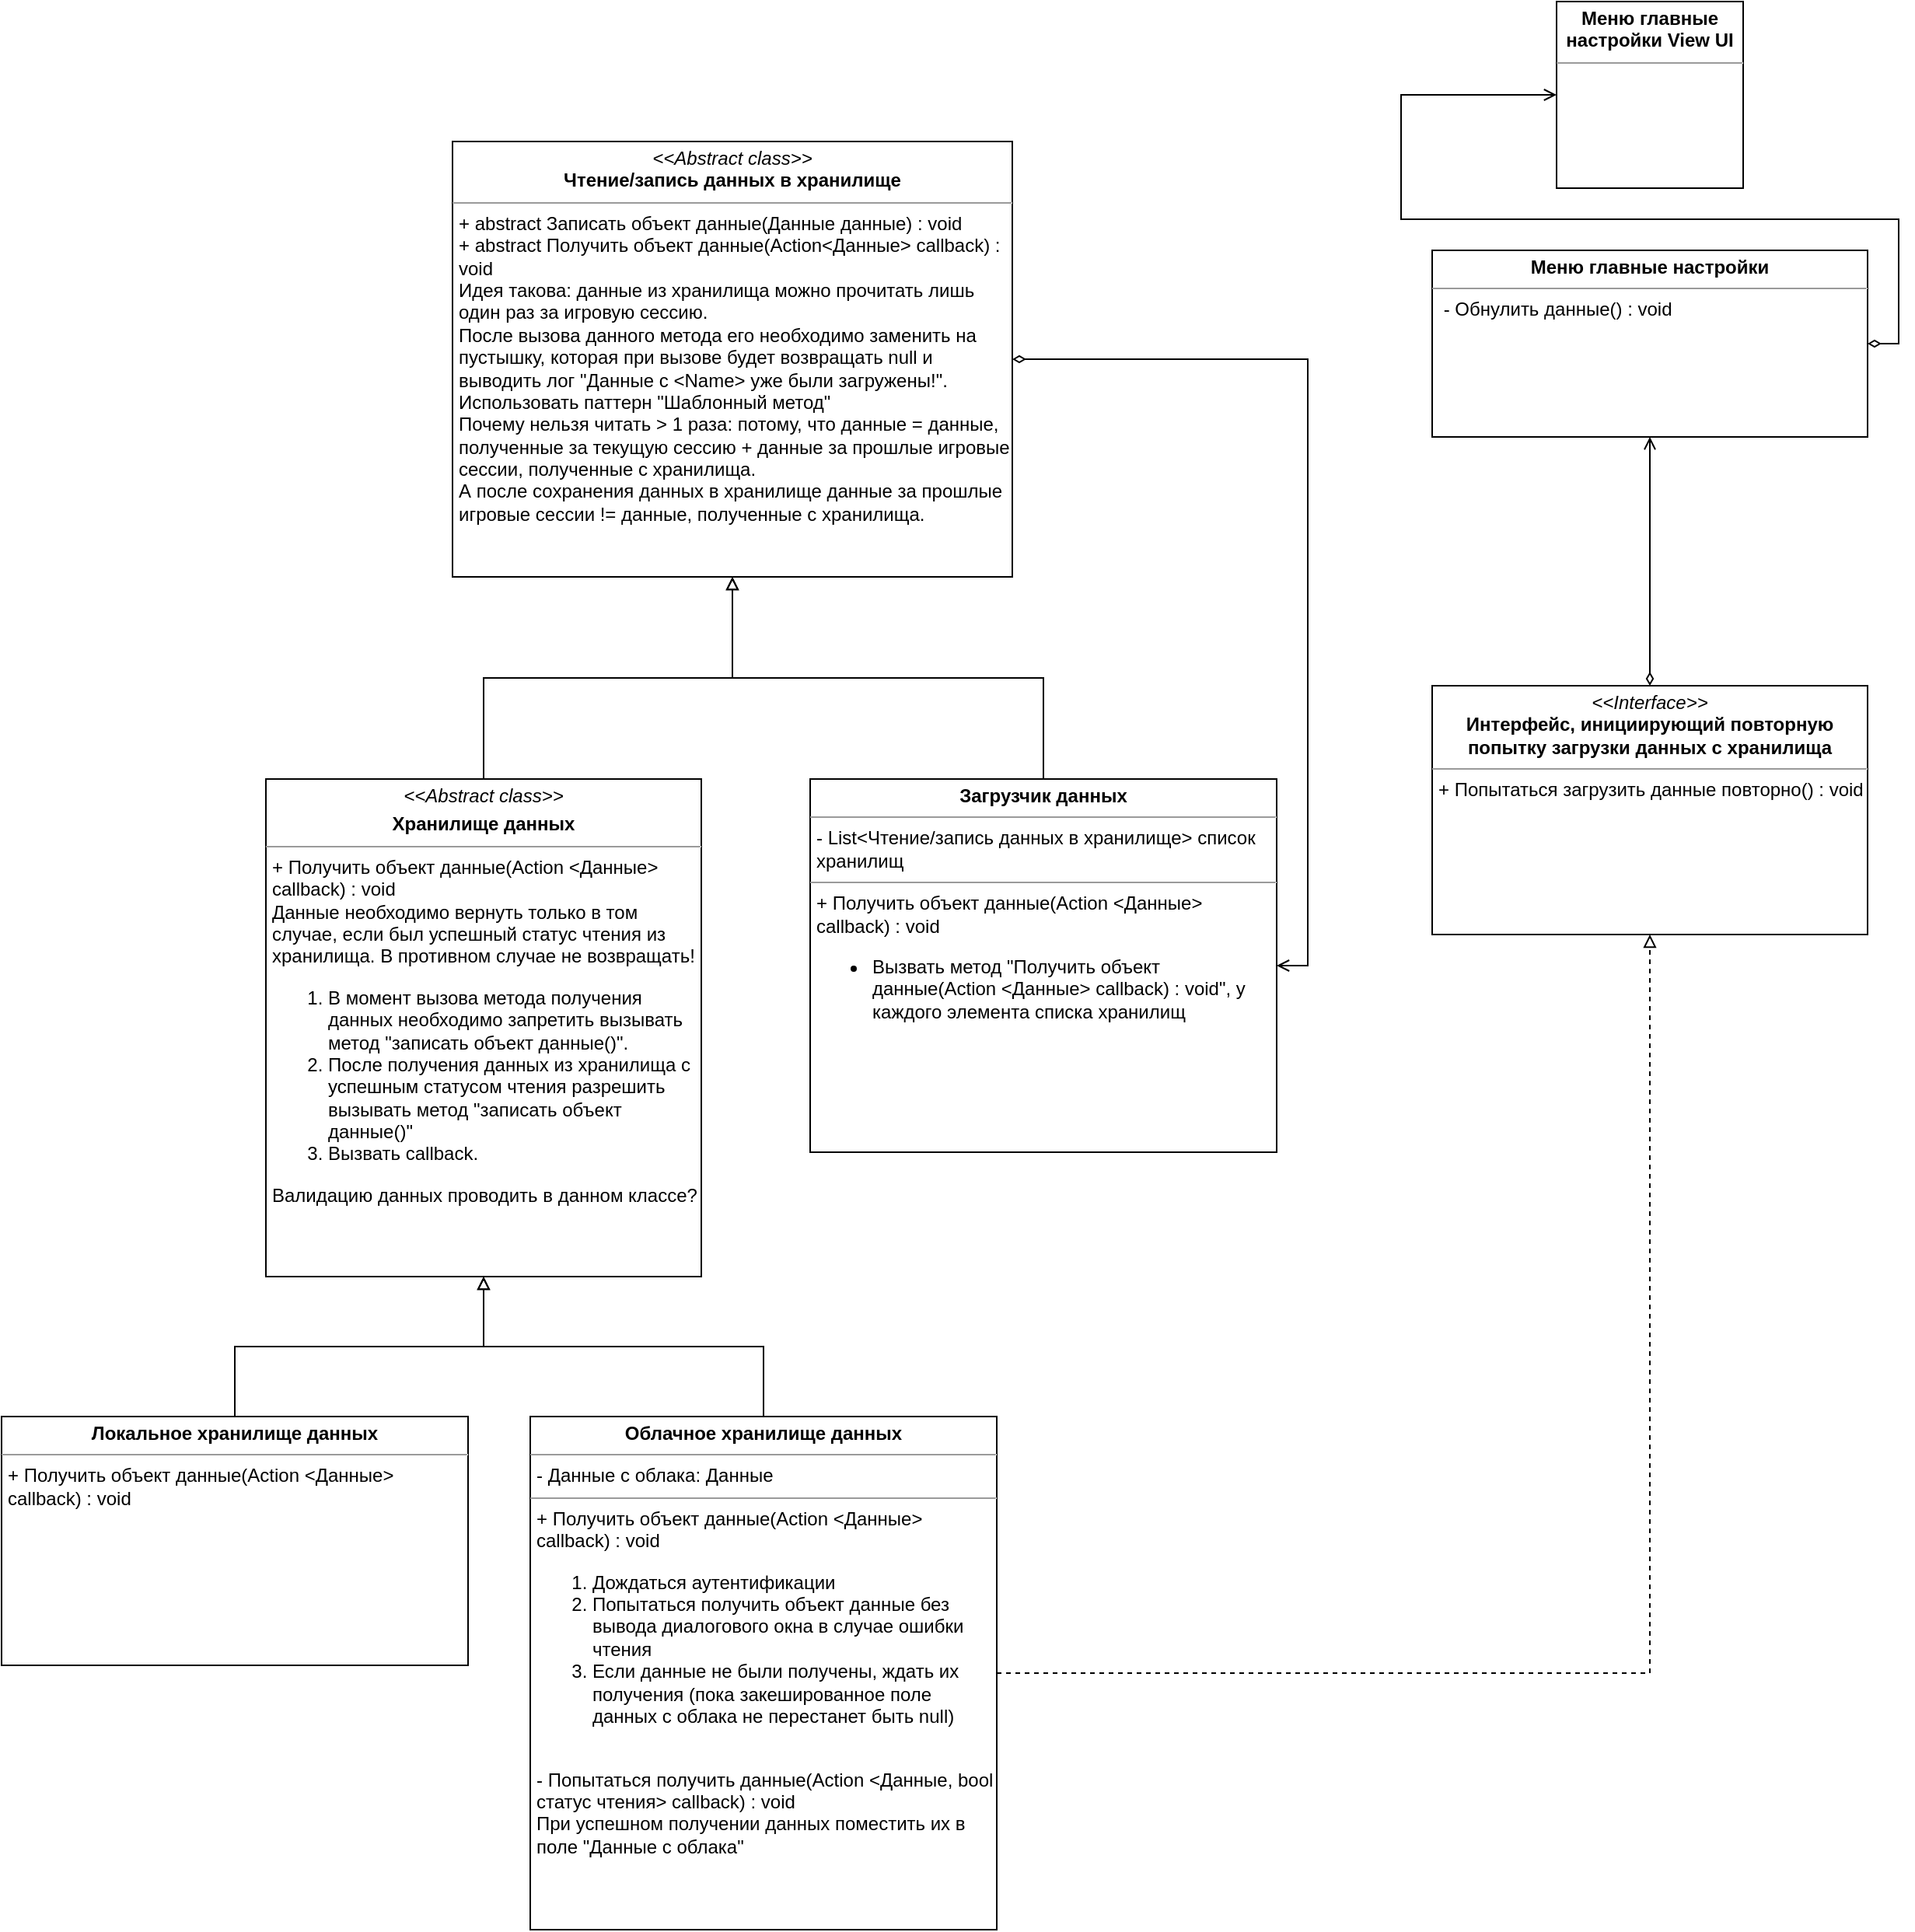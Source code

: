 <mxfile version="13.9.9" type="device"><diagram id="maa8xAjAnDpQ0KqKedxM" name="Page-1"><mxGraphModel dx="1024" dy="592" grid="1" gridSize="10" guides="1" tooltips="1" connect="1" arrows="1" fold="1" page="1" pageScale="1" pageWidth="827" pageHeight="1169" math="0" shadow="0"><root><mxCell id="0"/><mxCell id="1" parent="0"/><mxCell id="YBzx3935GgeBYoLELwdb-41" style="edgeStyle=orthogonalEdgeStyle;rounded=0;orthogonalLoop=1;jettySize=auto;html=1;exitX=0.5;exitY=0;exitDx=0;exitDy=0;entryX=0.5;entryY=1;entryDx=0;entryDy=0;startArrow=none;startFill=0;endArrow=block;endFill=0;fontSize=14;dashed=1;" parent="1" edge="1"><mxGeometry relative="1" as="geometry"><mxPoint x="440" y="1320" as="sourcePoint"/></mxGeometry></mxCell><mxCell id="LjchG67tJU1flezz057_-19" style="edgeStyle=orthogonalEdgeStyle;rounded=0;orthogonalLoop=1;jettySize=auto;html=1;exitX=1;exitY=0.5;exitDx=0;exitDy=0;entryX=1;entryY=0.5;entryDx=0;entryDy=0;endArrow=open;endFill=0;startArrow=diamondThin;startFill=0;" parent="1" source="SGpDZevb3zzg-q3IUMNf-2" target="LjchG67tJU1flezz057_-16" edge="1"><mxGeometry relative="1" as="geometry"/></mxCell><mxCell id="LjchG67tJU1flezz057_-2" style="edgeStyle=orthogonalEdgeStyle;rounded=0;orthogonalLoop=1;jettySize=auto;html=1;exitX=0.5;exitY=0;exitDx=0;exitDy=0;startArrow=none;startFill=0;endArrow=block;endFill=0;fontSize=14;entryX=0.5;entryY=1;entryDx=0;entryDy=0;" parent="1" source="LjchG67tJU1flezz057_-3" target="SGpDZevb3zzg-q3IUMNf-2" edge="1"><mxGeometry relative="1" as="geometry"><mxPoint x="300" y="590" as="targetPoint"/></mxGeometry></mxCell><mxCell id="LjchG67tJU1flezz057_-3" value="&lt;p style=&quot;margin: 0px ; margin-top: 4px ; text-align: center&quot;&gt;&lt;i&gt;&amp;lt;&amp;lt;Abstract class&amp;gt;&amp;gt;&lt;/i&gt;&lt;b&gt;&lt;br&gt;&lt;/b&gt;&lt;/p&gt;&lt;p style=&quot;margin: 0px ; margin-top: 4px ; text-align: center&quot;&gt;&lt;b&gt;Хранилище данных&lt;/b&gt;&lt;/p&gt;&lt;hr size=&quot;1&quot;&gt;&lt;p style=&quot;margin: 0px ; margin-left: 4px&quot;&gt;+ Получить объект данные(Action &amp;lt;Данные&amp;gt; callback) : void&lt;br&gt;&lt;/p&gt;&lt;p style=&quot;margin: 0px ; margin-left: 4px&quot;&gt;Данные необходимо вернуть только в том случае, если был успешный статус чтения из хранилища. В противном случае не возвращать!&lt;/p&gt;&lt;ol&gt;&lt;li&gt;В момент вызова метода получения данных необходимо запретить вызывать метод &quot;записать объект данные()&quot;.&lt;/li&gt;&lt;li&gt;После получения данных из хранилища с успешным статусом чтения разрешить вызывать метод &quot;записать объект данные()&quot;&lt;/li&gt;&lt;li&gt;Вызвать callback.&lt;/li&gt;&lt;/ol&gt;&lt;div&gt;&lt;p style=&quot;margin: 0px 0px 0px 4px&quot;&gt;Валидацию данных проводить в данном классе?&lt;/p&gt;&lt;/div&gt;&lt;p&gt;&lt;/p&gt;" style="verticalAlign=top;align=left;overflow=fill;fontSize=12;fontFamily=Helvetica;html=1;whiteSpace=wrap;rounded=0;glass=0;shadow=0;sketch=0;spacingLeft=0;spacing=0;" parent="1" vertex="1"><mxGeometry x="240" y="570" width="280" height="320" as="geometry"/></mxCell><mxCell id="LjchG67tJU1flezz057_-13" style="edgeStyle=orthogonalEdgeStyle;rounded=0;orthogonalLoop=1;jettySize=auto;html=1;exitX=0.5;exitY=0;exitDx=0;exitDy=0;entryX=0.5;entryY=1;entryDx=0;entryDy=0;endArrow=block;endFill=0;" parent="1" source="LjchG67tJU1flezz057_-8" target="LjchG67tJU1flezz057_-3" edge="1"><mxGeometry relative="1" as="geometry"/></mxCell><mxCell id="SGpDZevb3zzg-q3IUMNf-4" style="edgeStyle=orthogonalEdgeStyle;rounded=0;orthogonalLoop=1;jettySize=auto;html=1;exitX=1;exitY=0.5;exitDx=0;exitDy=0;entryX=0.5;entryY=1;entryDx=0;entryDy=0;dashed=1;endArrow=block;endFill=0;" parent="1" source="LjchG67tJU1flezz057_-8" target="SGpDZevb3zzg-q3IUMNf-3" edge="1"><mxGeometry relative="1" as="geometry"/></mxCell><mxCell id="LjchG67tJU1flezz057_-8" value="&lt;p style=&quot;margin: 4px 0px 0px ; text-align: center&quot;&gt;&lt;b&gt;Облачное хранилище данных&lt;/b&gt;&lt;/p&gt;&lt;hr size=&quot;1&quot;&gt;&lt;p style=&quot;margin: 0px 0px 0px 4px&quot;&gt;- Данные с облака: Данные&lt;/p&gt;&lt;hr size=&quot;1&quot;&gt;&lt;p style=&quot;margin: 0px 0px 0px 4px&quot;&gt;+ Получить объект данные(Action &amp;lt;Данные&amp;gt; callback) : void&lt;/p&gt;&lt;p style=&quot;margin: 0px 0px 0px 4px&quot;&gt;&lt;/p&gt;&lt;ol&gt;&lt;li&gt;Дождаться аутентификации&lt;/li&gt;&lt;li&gt;Попытаться получить объект данные без вывода диалогового окна в случае ошибки чтения&lt;/li&gt;&lt;li&gt;Если данные не были получены, ждать их получения (пока закешированное поле данных с облака не перестанет быть null)&lt;/li&gt;&lt;/ol&gt;&lt;p&gt;&lt;/p&gt;&lt;p style=&quot;margin: 0px 0px 0px 4px&quot;&gt;&lt;br&gt;&lt;/p&gt;&lt;p style=&quot;margin: 0px 0px 0px 4px&quot;&gt;- Попытаться получить данные(Action &amp;lt;Данные, bool статус чтения&amp;gt; callback) : void&lt;/p&gt;&lt;p style=&quot;margin: 0px 0px 0px 4px&quot;&gt;При успешном получении данных поместить их в поле &quot;Данные с облака&quot;&lt;/p&gt;&lt;p&gt;&lt;/p&gt;" style="verticalAlign=top;align=left;overflow=fill;fontSize=12;fontFamily=Helvetica;html=1;whiteSpace=wrap;" parent="1" vertex="1"><mxGeometry x="410" y="980" width="300" height="330" as="geometry"/></mxCell><mxCell id="LjchG67tJU1flezz057_-12" style="edgeStyle=orthogonalEdgeStyle;rounded=0;orthogonalLoop=1;jettySize=auto;html=1;exitX=0.5;exitY=0;exitDx=0;exitDy=0;entryX=0.5;entryY=1;entryDx=0;entryDy=0;endArrow=block;endFill=0;" parent="1" source="LjchG67tJU1flezz057_-11" target="LjchG67tJU1flezz057_-3" edge="1"><mxGeometry relative="1" as="geometry"/></mxCell><mxCell id="LjchG67tJU1flezz057_-11" value="&lt;p style=&quot;margin: 0px ; margin-top: 4px ; text-align: center&quot;&gt;&lt;b&gt;Локальное хранилище данных&lt;/b&gt;&lt;/p&gt;&lt;hr size=&quot;1&quot;&gt;&lt;p style=&quot;margin: 0px ; margin-left: 4px&quot;&gt;+ Получить объект данные(Action &amp;lt;Данные&amp;gt; callback) : void&lt;br&gt;&lt;/p&gt;&lt;p style=&quot;margin: 0px ; margin-left: 4px&quot;&gt;&lt;br&gt;&lt;/p&gt;&lt;p&gt;&lt;/p&gt;" style="verticalAlign=top;align=left;overflow=fill;fontSize=12;fontFamily=Helvetica;html=1;whiteSpace=wrap;" parent="1" vertex="1"><mxGeometry x="70" y="980" width="300" height="160" as="geometry"/></mxCell><mxCell id="LjchG67tJU1flezz057_-16" value="&lt;p style=&quot;margin: 0px ; margin-top: 4px ; text-align: center&quot;&gt;&lt;b&gt;Загрузчик данных&lt;/b&gt;&lt;/p&gt;&lt;hr size=&quot;1&quot;&gt;&lt;p style=&quot;margin: 0px ; margin-left: 4px&quot;&gt;- List&amp;lt;Чтение/запись данных в хранилище&amp;gt; список хранилищ&lt;/p&gt;&lt;hr size=&quot;1&quot;&gt;&lt;p style=&quot;margin: 0px 0px 0px 4px&quot;&gt;+ Получить объект данные(Action &amp;lt;Данные&amp;gt; callback) : void&lt;/p&gt;&lt;ul&gt;&lt;li&gt;&lt;span&gt;Вызвать метод &quot;Получить объект данные(Action &amp;lt;Данные&amp;gt; callback) : void&quot;, у каждого элемента списка хранилищ&lt;/span&gt;&lt;/li&gt;&lt;/ul&gt;&lt;p&gt;&lt;/p&gt;" style="verticalAlign=top;align=left;overflow=fill;fontSize=12;fontFamily=Helvetica;html=1;whiteSpace=wrap;" parent="1" vertex="1"><mxGeometry x="590" y="570" width="300" height="240" as="geometry"/></mxCell><mxCell id="LjchG67tJU1flezz057_-17" style="edgeStyle=orthogonalEdgeStyle;rounded=0;orthogonalLoop=1;jettySize=auto;html=1;exitX=0.5;exitY=0;exitDx=0;exitDy=0;entryX=0.5;entryY=1;entryDx=0;entryDy=0;startArrow=none;startFill=0;endArrow=block;endFill=0;fontSize=14;" parent="1" source="LjchG67tJU1flezz057_-16" target="SGpDZevb3zzg-q3IUMNf-2" edge="1"><mxGeometry relative="1" as="geometry"><mxPoint x="931" y="570" as="sourcePoint"/><mxPoint x="761" y="530" as="targetPoint"/></mxGeometry></mxCell><mxCell id="SGpDZevb3zzg-q3IUMNf-2" value="&lt;p style=&quot;margin: 0px ; margin-top: 4px ; text-align: center&quot;&gt;&lt;i&gt;&amp;lt;&amp;lt;&lt;/i&gt;&lt;i&gt;Abstract class&lt;/i&gt;&lt;i&gt;&amp;gt;&amp;gt;&lt;/i&gt;&lt;br&gt;&lt;b&gt;Чтение/запись данных в хранилище&lt;/b&gt;&lt;/p&gt;&lt;hr size=&quot;1&quot;&gt;&lt;p style=&quot;margin: 0px ; margin-left: 4px&quot;&gt;+ abstract&amp;nbsp;&lt;span&gt;Записать объект данные(Данные данные) : void&lt;/span&gt;&lt;br&gt;+ abstract Получить объект данные(Action&amp;lt;Данные&amp;gt; callback) : void&lt;/p&gt;&lt;p style=&quot;margin: 0px ; margin-left: 4px&quot;&gt;Идея такова: данные из хранилища можно прочитать лишь один раз за игровую сессию.&lt;/p&gt;&lt;p style=&quot;margin: 0px ; margin-left: 4px&quot;&gt;После вызова данного метода его необходимо заменить на пустышку, которая при вызове будет возвращать null и выводить лог &quot;Данные с &amp;lt;Name&amp;gt; уже были загружены!&quot;. Использовать паттерн &quot;Шаблонный метод&quot;&lt;/p&gt;&lt;p style=&quot;margin: 0px ; margin-left: 4px&quot;&gt;Почему нельзя читать &amp;gt; 1 раза: потому, что данные = данные, полученные за текущую сессию + данные за прошлые игровые сессии, полученные с хранилища.&lt;/p&gt;&lt;p style=&quot;margin: 0px ; margin-left: 4px&quot;&gt;А после сохранения данных в хранилище данные за прошлые игровые сессии != данные, полученные с хранилища.&lt;/p&gt;" style="verticalAlign=top;align=left;overflow=fill;fontSize=12;fontFamily=Helvetica;html=1;whiteSpace=wrap;" parent="1" vertex="1"><mxGeometry x="360" y="160" width="360" height="280" as="geometry"/></mxCell><mxCell id="SGpDZevb3zzg-q3IUMNf-3" value="&lt;p style=&quot;margin: 0px ; margin-top: 4px ; text-align: center&quot;&gt;&lt;i&gt;&amp;lt;&amp;lt;Interface&amp;gt;&amp;gt;&lt;/i&gt;&lt;br&gt;&lt;b&gt;Интерфейс, инициирующий повторную попытку загрузки данных с хранилища&lt;/b&gt;&lt;/p&gt;&lt;hr size=&quot;1&quot;&gt;&lt;p style=&quot;margin: 0px ; margin-left: 4px&quot;&gt;+ Попытаться загрузить данные повторно() : void&lt;/p&gt;" style="verticalAlign=top;align=left;overflow=fill;fontSize=12;fontFamily=Helvetica;html=1;whiteSpace=wrap;" parent="1" vertex="1"><mxGeometry x="990" y="510" width="280" height="160" as="geometry"/></mxCell><mxCell id="SGpDZevb3zzg-q3IUMNf-5" value="&lt;p style=&quot;margin: 0px ; margin-top: 4px ; text-align: center&quot;&gt;&lt;b&gt;Меню главные настройки View UI&lt;/b&gt;&lt;/p&gt;&lt;hr size=&quot;1&quot;&gt;&lt;div style=&quot;height: 2px&quot;&gt;&lt;br&gt;&lt;/div&gt;" style="verticalAlign=top;align=left;overflow=fill;fontSize=12;fontFamily=Helvetica;html=1;whiteSpace=wrap;" parent="1" vertex="1"><mxGeometry x="1070" y="70" width="120" height="120" as="geometry"/></mxCell><mxCell id="SGpDZevb3zzg-q3IUMNf-6" style="edgeStyle=orthogonalEdgeStyle;rounded=0;orthogonalLoop=1;jettySize=auto;html=1;exitX=1;exitY=0.5;exitDx=0;exitDy=0;entryX=0;entryY=0.5;entryDx=0;entryDy=0;startArrow=diamondThin;startFill=0;endArrow=open;endFill=0;" parent="1" source="SGpDZevb3zzg-q3IUMNf-7" target="SGpDZevb3zzg-q3IUMNf-5" edge="1"><mxGeometry relative="1" as="geometry"/></mxCell><mxCell id="SGpDZevb3zzg-q3IUMNf-7" value="&lt;p style=&quot;margin: 0px ; margin-top: 4px ; text-align: center&quot;&gt;&lt;b&gt;Меню главные настройки&lt;/b&gt;&lt;/p&gt;&lt;hr size=&quot;1&quot;&gt;&lt;p style=&quot;margin: 0px ; margin-left: 4px&quot;&gt;&lt;span&gt;&amp;nbsp;- Обнулить данные() : void&lt;/span&gt;&lt;br&gt;&lt;/p&gt;" style="verticalAlign=top;align=left;overflow=fill;fontSize=12;fontFamily=Helvetica;html=1;whiteSpace=wrap;" parent="1" vertex="1"><mxGeometry x="990" y="230" width="280" height="120" as="geometry"/></mxCell><mxCell id="SGpDZevb3zzg-q3IUMNf-8" style="edgeStyle=orthogonalEdgeStyle;rounded=0;orthogonalLoop=1;jettySize=auto;html=1;exitX=0.5;exitY=0;exitDx=0;exitDy=0;entryX=0.5;entryY=1;entryDx=0;entryDy=0;startArrow=diamondThin;startFill=0;endArrow=open;endFill=0;" parent="1" source="SGpDZevb3zzg-q3IUMNf-3" target="SGpDZevb3zzg-q3IUMNf-7" edge="1"><mxGeometry relative="1" as="geometry"><mxPoint x="1280" y="300" as="sourcePoint"/><mxPoint x="1080" y="140" as="targetPoint"/></mxGeometry></mxCell></root></mxGraphModel></diagram></mxfile>